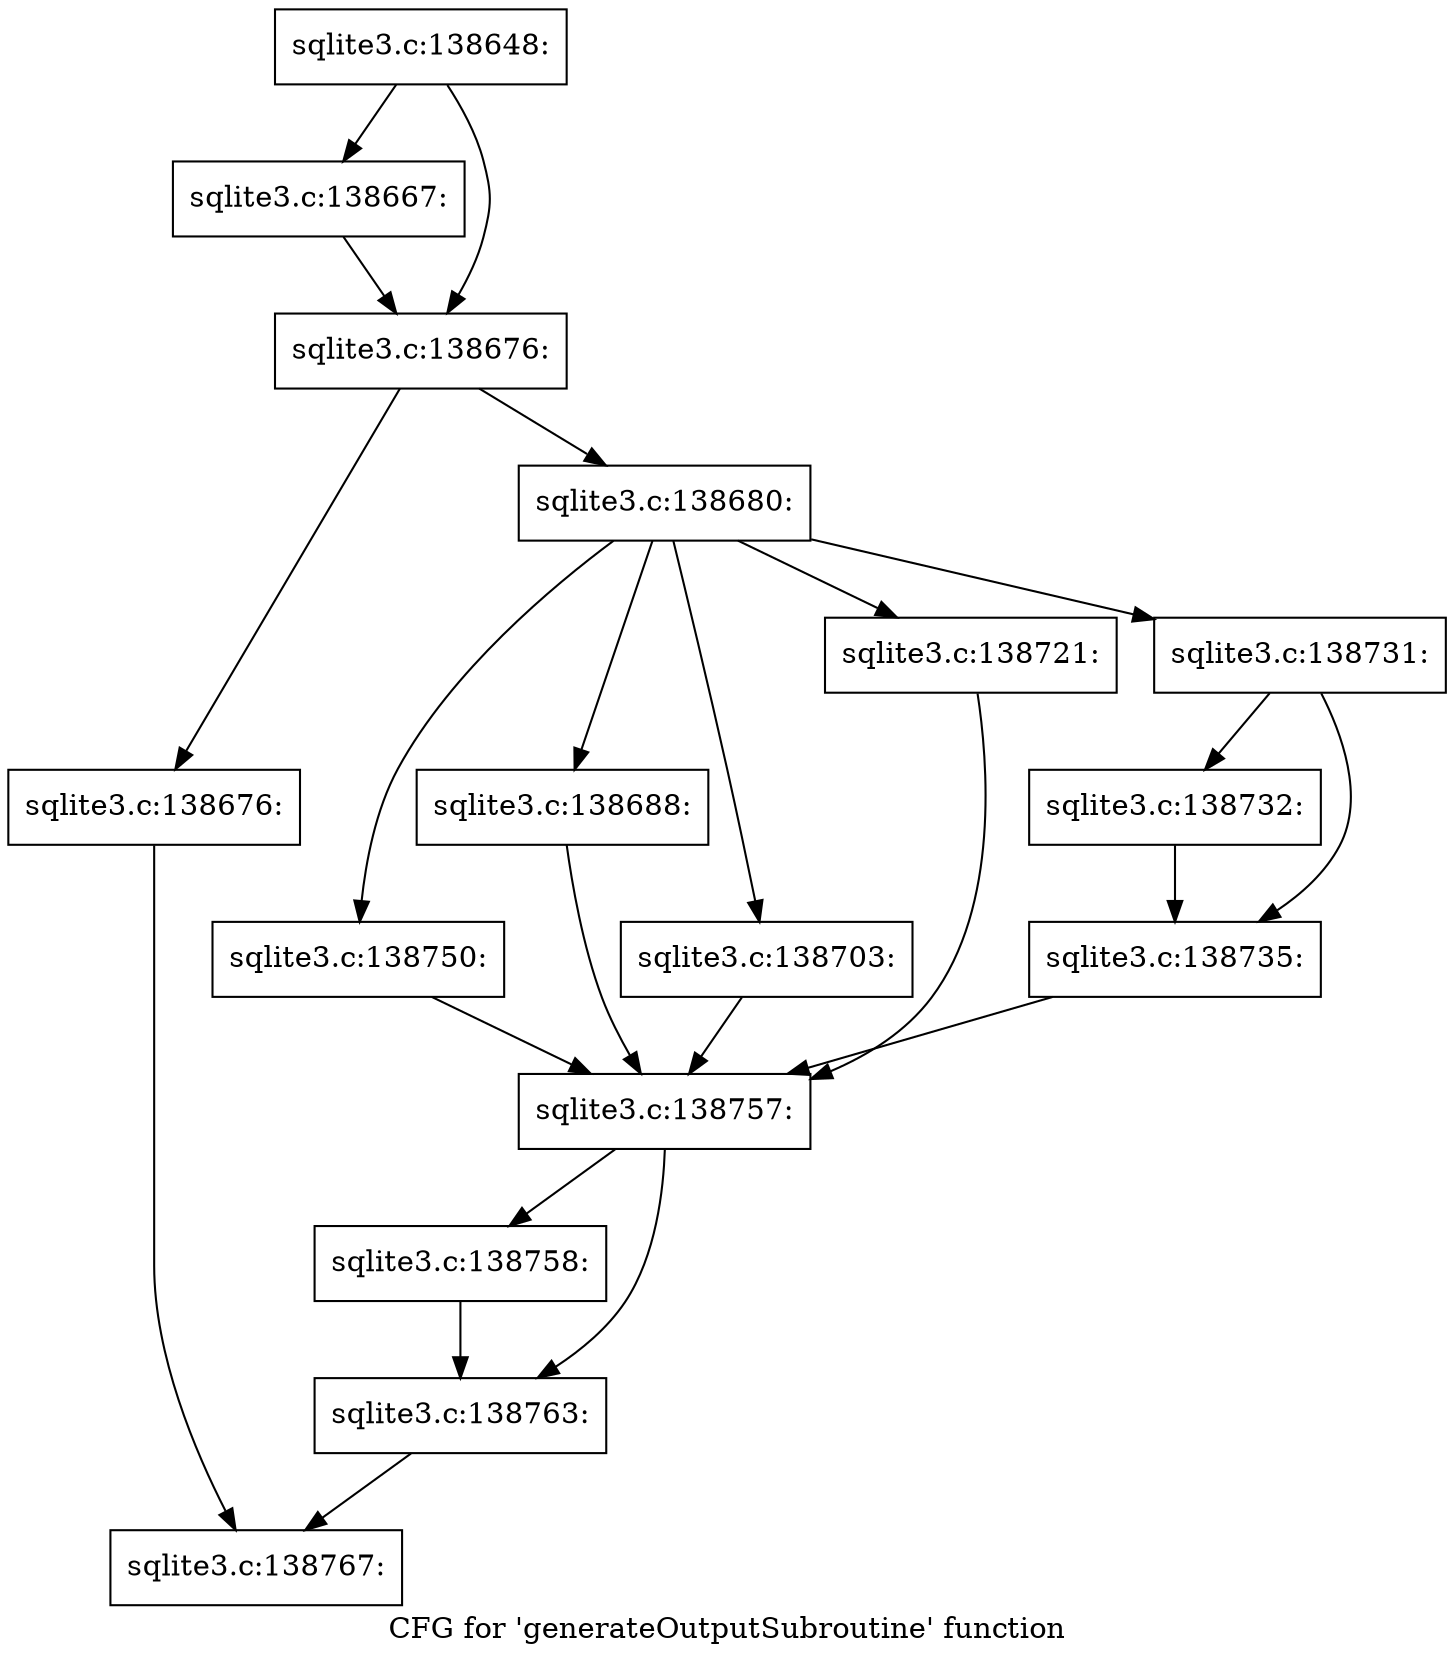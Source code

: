 digraph "CFG for 'generateOutputSubroutine' function" {
	label="CFG for 'generateOutputSubroutine' function";

	Node0x55c0f9441a10 [shape=record,label="{sqlite3.c:138648:}"];
	Node0x55c0f9441a10 -> Node0x55c0f9475600;
	Node0x55c0f9441a10 -> Node0x55c0f9475650;
	Node0x55c0f9475600 [shape=record,label="{sqlite3.c:138667:}"];
	Node0x55c0f9475600 -> Node0x55c0f9475650;
	Node0x55c0f9475650 [shape=record,label="{sqlite3.c:138676:}"];
	Node0x55c0f9475650 -> Node0x55c0f9476b40;
	Node0x55c0f9475650 -> Node0x55c0f9478030;
	Node0x55c0f9476b40 [shape=record,label="{sqlite3.c:138676:}"];
	Node0x55c0f9476b40 -> Node0x55c0f9441b90;
	Node0x55c0f9478030 [shape=record,label="{sqlite3.c:138680:}"];
	Node0x55c0f9478030 -> Node0x55c0f9478e50;
	Node0x55c0f9478030 -> Node0x55c0f9479230;
	Node0x55c0f9478030 -> Node0x55c0f947a270;
	Node0x55c0f9478030 -> Node0x55c0f947c220;
	Node0x55c0f9478030 -> Node0x55c0f947d920;
	Node0x55c0f9479230 [shape=record,label="{sqlite3.c:138688:}"];
	Node0x55c0f9479230 -> Node0x55c0f9478b90;
	Node0x55c0f947a270 [shape=record,label="{sqlite3.c:138703:}"];
	Node0x55c0f947a270 -> Node0x55c0f9478b90;
	Node0x55c0f947c220 [shape=record,label="{sqlite3.c:138721:}"];
	Node0x55c0f947c220 -> Node0x55c0f9478b90;
	Node0x55c0f947d920 [shape=record,label="{sqlite3.c:138731:}"];
	Node0x55c0f947d920 -> Node0x55c0f947da80;
	Node0x55c0f947d920 -> Node0x55c0f947dad0;
	Node0x55c0f947da80 [shape=record,label="{sqlite3.c:138732:}"];
	Node0x55c0f947da80 -> Node0x55c0f947dad0;
	Node0x55c0f947dad0 [shape=record,label="{sqlite3.c:138735:}"];
	Node0x55c0f947dad0 -> Node0x55c0f9478b90;
	Node0x55c0f9478e50 [shape=record,label="{sqlite3.c:138750:}"];
	Node0x55c0f9478e50 -> Node0x55c0f9478b90;
	Node0x55c0f9478b90 [shape=record,label="{sqlite3.c:138757:}"];
	Node0x55c0f9478b90 -> Node0x55c0f947ffb0;
	Node0x55c0f9478b90 -> Node0x55c0f9480000;
	Node0x55c0f947ffb0 [shape=record,label="{sqlite3.c:138758:}"];
	Node0x55c0f947ffb0 -> Node0x55c0f9480000;
	Node0x55c0f9480000 [shape=record,label="{sqlite3.c:138763:}"];
	Node0x55c0f9480000 -> Node0x55c0f9441b90;
	Node0x55c0f9441b90 [shape=record,label="{sqlite3.c:138767:}"];
}
